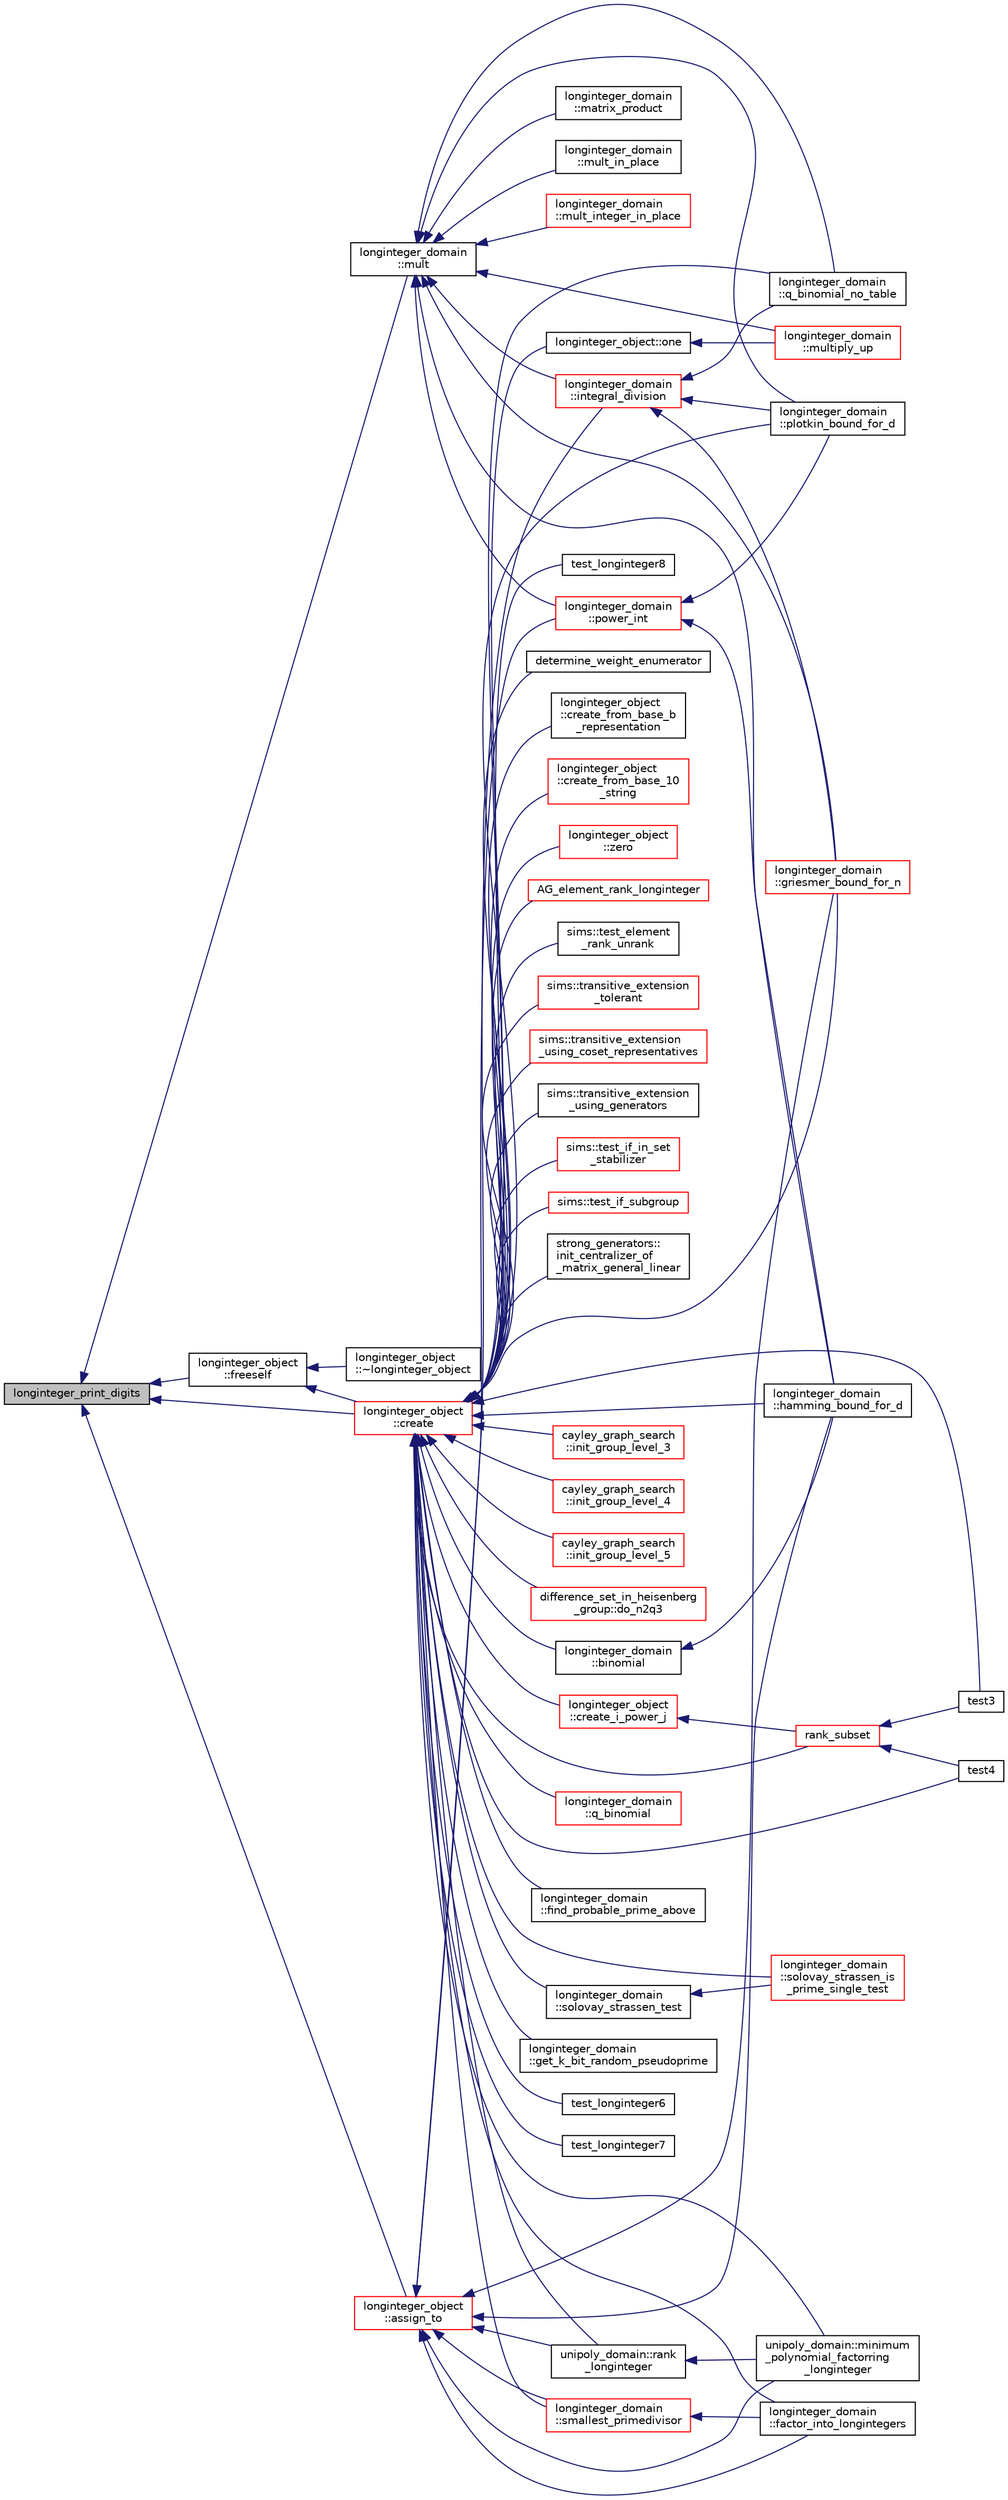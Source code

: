 digraph "longinteger_print_digits"
{
  edge [fontname="Helvetica",fontsize="10",labelfontname="Helvetica",labelfontsize="10"];
  node [fontname="Helvetica",fontsize="10",shape=record];
  rankdir="LR";
  Node296 [label="longinteger_print_digits",height=0.2,width=0.4,color="black", fillcolor="grey75", style="filled", fontcolor="black"];
  Node296 -> Node297 [dir="back",color="midnightblue",fontsize="10",style="solid",fontname="Helvetica"];
  Node297 [label="longinteger_domain\l::mult",height=0.2,width=0.4,color="black", fillcolor="white", style="filled",URL="$d2/d7a/classlonginteger__domain.html#add02b012364cf88ba81d81930b284c35"];
  Node297 -> Node298 [dir="back",color="midnightblue",fontsize="10",style="solid",fontname="Helvetica"];
  Node298 [label="longinteger_domain\l::mult_in_place",height=0.2,width=0.4,color="black", fillcolor="white", style="filled",URL="$d2/d7a/classlonginteger__domain.html#a999f4469b82a86e12b45a39fe7c0074d"];
  Node297 -> Node299 [dir="back",color="midnightblue",fontsize="10",style="solid",fontname="Helvetica"];
  Node299 [label="longinteger_domain\l::mult_integer_in_place",height=0.2,width=0.4,color="red", fillcolor="white", style="filled",URL="$d2/d7a/classlonginteger__domain.html#a02a15ae41f4c5a6144267a1bbdafe038"];
  Node297 -> Node301 [dir="back",color="midnightblue",fontsize="10",style="solid",fontname="Helvetica"];
  Node301 [label="longinteger_domain\l::multiply_up",height=0.2,width=0.4,color="red", fillcolor="white", style="filled",URL="$d2/d7a/classlonginteger__domain.html#a65d533a72b585214a10374b4a18eb713"];
  Node297 -> Node304 [dir="back",color="midnightblue",fontsize="10",style="solid",fontname="Helvetica"];
  Node304 [label="longinteger_domain\l::integral_division",height=0.2,width=0.4,color="red", fillcolor="white", style="filled",URL="$d2/d7a/classlonginteger__domain.html#a1ecbac0518646945d9633a86844846aa"];
  Node304 -> Node321 [dir="back",color="midnightblue",fontsize="10",style="solid",fontname="Helvetica"];
  Node321 [label="longinteger_domain\l::q_binomial_no_table",height=0.2,width=0.4,color="black", fillcolor="white", style="filled",URL="$d2/d7a/classlonginteger__domain.html#a2e84c4789cedf65f616992c323a7f610"];
  Node304 -> Node323 [dir="back",color="midnightblue",fontsize="10",style="solid",fontname="Helvetica"];
  Node323 [label="longinteger_domain\l::plotkin_bound_for_d",height=0.2,width=0.4,color="black", fillcolor="white", style="filled",URL="$d2/d7a/classlonginteger__domain.html#ad8c2e4994b290f8ddf97e431f613e9da"];
  Node304 -> Node324 [dir="back",color="midnightblue",fontsize="10",style="solid",fontname="Helvetica"];
  Node324 [label="longinteger_domain\l::griesmer_bound_for_n",height=0.2,width=0.4,color="red", fillcolor="white", style="filled",URL="$d2/d7a/classlonginteger__domain.html#af4d670e98c803dbce5433484af0e7b7d"];
  Node297 -> Node326 [dir="back",color="midnightblue",fontsize="10",style="solid",fontname="Helvetica"];
  Node326 [label="longinteger_domain\l::power_int",height=0.2,width=0.4,color="red", fillcolor="white", style="filled",URL="$d2/d7a/classlonginteger__domain.html#adcc45b3b48746fa78c20881cd2553ab6"];
  Node326 -> Node328 [dir="back",color="midnightblue",fontsize="10",style="solid",fontname="Helvetica"];
  Node328 [label="longinteger_domain\l::hamming_bound_for_d",height=0.2,width=0.4,color="black", fillcolor="white", style="filled",URL="$d2/d7a/classlonginteger__domain.html#a8286a3807d17fc93efa298fe34b5428b"];
  Node326 -> Node323 [dir="back",color="midnightblue",fontsize="10",style="solid",fontname="Helvetica"];
  Node297 -> Node321 [dir="back",color="midnightblue",fontsize="10",style="solid",fontname="Helvetica"];
  Node297 -> Node329 [dir="back",color="midnightblue",fontsize="10",style="solid",fontname="Helvetica"];
  Node329 [label="longinteger_domain\l::matrix_product",height=0.2,width=0.4,color="black", fillcolor="white", style="filled",URL="$d2/d7a/classlonginteger__domain.html#acf1267141342f981b53103794d1ee3d0"];
  Node297 -> Node328 [dir="back",color="midnightblue",fontsize="10",style="solid",fontname="Helvetica"];
  Node297 -> Node323 [dir="back",color="midnightblue",fontsize="10",style="solid",fontname="Helvetica"];
  Node297 -> Node324 [dir="back",color="midnightblue",fontsize="10",style="solid",fontname="Helvetica"];
  Node296 -> Node330 [dir="back",color="midnightblue",fontsize="10",style="solid",fontname="Helvetica"];
  Node330 [label="longinteger_object\l::freeself",height=0.2,width=0.4,color="black", fillcolor="white", style="filled",URL="$dd/d7e/classlonginteger__object.html#a06450f8c4795d81da6d680830ef958a1"];
  Node330 -> Node331 [dir="back",color="midnightblue",fontsize="10",style="solid",fontname="Helvetica"];
  Node331 [label="longinteger_object\l::~longinteger_object",height=0.2,width=0.4,color="black", fillcolor="white", style="filled",URL="$dd/d7e/classlonginteger__object.html#a5ff2f8430abfa5e8728d204379577d53"];
  Node330 -> Node332 [dir="back",color="midnightblue",fontsize="10",style="solid",fontname="Helvetica"];
  Node332 [label="longinteger_object\l::create",height=0.2,width=0.4,color="red", fillcolor="white", style="filled",URL="$dd/d7e/classlonginteger__object.html#a95d2eebc60849c3963a49298b1f498c2"];
  Node332 -> Node333 [dir="back",color="midnightblue",fontsize="10",style="solid",fontname="Helvetica"];
  Node333 [label="cayley_graph_search\l::init_group_level_3",height=0.2,width=0.4,color="red", fillcolor="white", style="filled",URL="$de/dae/classcayley__graph__search.html#a7c936e674e8ea64597fa37ae5aa71c71"];
  Node332 -> Node338 [dir="back",color="midnightblue",fontsize="10",style="solid",fontname="Helvetica"];
  Node338 [label="cayley_graph_search\l::init_group_level_4",height=0.2,width=0.4,color="red", fillcolor="white", style="filled",URL="$de/dae/classcayley__graph__search.html#a6593f90cd91bea8c23fe71acca05655e"];
  Node332 -> Node339 [dir="back",color="midnightblue",fontsize="10",style="solid",fontname="Helvetica"];
  Node339 [label="cayley_graph_search\l::init_group_level_5",height=0.2,width=0.4,color="red", fillcolor="white", style="filled",URL="$de/dae/classcayley__graph__search.html#ab4427f6ab65833dae31a18f44a5d6d7a"];
  Node332 -> Node340 [dir="back",color="midnightblue",fontsize="10",style="solid",fontname="Helvetica"];
  Node340 [label="difference_set_in_heisenberg\l_group::do_n2q3",height=0.2,width=0.4,color="red", fillcolor="white", style="filled",URL="$de/d8a/classdifference__set__in__heisenberg__group.html#aca82ff116dd5d17cfbb311e809b6d023"];
  Node332 -> Node343 [dir="back",color="midnightblue",fontsize="10",style="solid",fontname="Helvetica"];
  Node343 [label="test3",height=0.2,width=0.4,color="black", fillcolor="white", style="filled",URL="$de/ded/test2_8_c.html#a6d0455dd5c30adda100e95f0423c786e"];
  Node332 -> Node344 [dir="back",color="midnightblue",fontsize="10",style="solid",fontname="Helvetica"];
  Node344 [label="test4",height=0.2,width=0.4,color="black", fillcolor="white", style="filled",URL="$de/ded/test2_8_c.html#a327d8cef466a7560ead5eb3995c0cbae"];
  Node332 -> Node345 [dir="back",color="midnightblue",fontsize="10",style="solid",fontname="Helvetica"];
  Node345 [label="rank_subset",height=0.2,width=0.4,color="red", fillcolor="white", style="filled",URL="$de/ded/test2_8_c.html#abf5de6698fa2a247092d09eb65dbec60"];
  Node345 -> Node343 [dir="back",color="midnightblue",fontsize="10",style="solid",fontname="Helvetica"];
  Node345 -> Node344 [dir="back",color="midnightblue",fontsize="10",style="solid",fontname="Helvetica"];
  Node332 -> Node457 [dir="back",color="midnightblue",fontsize="10",style="solid",fontname="Helvetica"];
  Node457 [label="longinteger_domain\l::binomial",height=0.2,width=0.4,color="black", fillcolor="white", style="filled",URL="$d2/d7a/classlonginteger__domain.html#a7033ded284ed653b596f84028ffeda83"];
  Node457 -> Node328 [dir="back",color="midnightblue",fontsize="10",style="solid",fontname="Helvetica"];
  Node332 -> Node458 [dir="back",color="midnightblue",fontsize="10",style="solid",fontname="Helvetica"];
  Node458 [label="longinteger_domain\l::q_binomial",height=0.2,width=0.4,color="red", fillcolor="white", style="filled",URL="$d2/d7a/classlonginteger__domain.html#af61533e040d0f62d3537c5f96370c37c"];
  Node332 -> Node321 [dir="back",color="midnightblue",fontsize="10",style="solid",fontname="Helvetica"];
  Node332 -> Node311 [dir="back",color="midnightblue",fontsize="10",style="solid",fontname="Helvetica"];
  Node311 [label="longinteger_domain\l::smallest_primedivisor",height=0.2,width=0.4,color="red", fillcolor="white", style="filled",URL="$d2/d7a/classlonginteger__domain.html#a70d8dddc346b041c751a135e793a2689"];
  Node311 -> Node312 [dir="back",color="midnightblue",fontsize="10",style="solid",fontname="Helvetica"];
  Node312 [label="longinteger_domain\l::factor_into_longintegers",height=0.2,width=0.4,color="black", fillcolor="white", style="filled",URL="$d2/d7a/classlonginteger__domain.html#aba5c9b9b4a3286551fb3bc5e102e2b63"];
  Node332 -> Node312 [dir="back",color="midnightblue",fontsize="10",style="solid",fontname="Helvetica"];
  Node332 -> Node318 [dir="back",color="midnightblue",fontsize="10",style="solid",fontname="Helvetica"];
  Node318 [label="longinteger_domain\l::find_probable_prime_above",height=0.2,width=0.4,color="black", fillcolor="white", style="filled",URL="$d2/d7a/classlonginteger__domain.html#a46944b99c740242bfe23a86b50d6a60d"];
  Node332 -> Node316 [dir="back",color="midnightblue",fontsize="10",style="solid",fontname="Helvetica"];
  Node316 [label="longinteger_domain\l::solovay_strassen_is\l_prime_single_test",height=0.2,width=0.4,color="red", fillcolor="white", style="filled",URL="$d2/d7a/classlonginteger__domain.html#a818b8c30812875d45041a6aaaa335589"];
  Node332 -> Node315 [dir="back",color="midnightblue",fontsize="10",style="solid",fontname="Helvetica"];
  Node315 [label="longinteger_domain\l::solovay_strassen_test",height=0.2,width=0.4,color="black", fillcolor="white", style="filled",URL="$d2/d7a/classlonginteger__domain.html#a91e8824ed631a5b32239e3d9027d6578"];
  Node315 -> Node316 [dir="back",color="midnightblue",fontsize="10",style="solid",fontname="Helvetica"];
  Node332 -> Node460 [dir="back",color="midnightblue",fontsize="10",style="solid",fontname="Helvetica"];
  Node460 [label="longinteger_domain\l::get_k_bit_random_pseudoprime",height=0.2,width=0.4,color="black", fillcolor="white", style="filled",URL="$d2/d7a/classlonginteger__domain.html#a6366e067c17ed40c7168961cf10b2e9d"];
  Node332 -> Node328 [dir="back",color="midnightblue",fontsize="10",style="solid",fontname="Helvetica"];
  Node332 -> Node323 [dir="back",color="midnightblue",fontsize="10",style="solid",fontname="Helvetica"];
  Node332 -> Node324 [dir="back",color="midnightblue",fontsize="10",style="solid",fontname="Helvetica"];
  Node332 -> Node461 [dir="back",color="midnightblue",fontsize="10",style="solid",fontname="Helvetica"];
  Node461 [label="test_longinteger6",height=0.2,width=0.4,color="black", fillcolor="white", style="filled",URL="$d6/d94/longinteger__domain_8_c.html#ad78d3cbf43d68a8e869de5c4b9ec7270"];
  Node332 -> Node462 [dir="back",color="midnightblue",fontsize="10",style="solid",fontname="Helvetica"];
  Node462 [label="test_longinteger7",height=0.2,width=0.4,color="black", fillcolor="white", style="filled",URL="$d6/d94/longinteger__domain_8_c.html#a7c9b08fdee098a02619ee54854b37402"];
  Node332 -> Node463 [dir="back",color="midnightblue",fontsize="10",style="solid",fontname="Helvetica"];
  Node463 [label="test_longinteger8",height=0.2,width=0.4,color="black", fillcolor="white", style="filled",URL="$d6/d94/longinteger__domain_8_c.html#a326c3423e5bf4e9eb64017044b3b9c31"];
  Node332 -> Node464 [dir="back",color="midnightblue",fontsize="10",style="solid",fontname="Helvetica"];
  Node464 [label="determine_weight_enumerator",height=0.2,width=0.4,color="black", fillcolor="white", style="filled",URL="$d6/d94/longinteger__domain_8_c.html#abb1c062e06118b77cea684f245ebaf0a"];
  Node332 -> Node465 [dir="back",color="midnightblue",fontsize="10",style="solid",fontname="Helvetica"];
  Node465 [label="longinteger_object\l::create_from_base_b\l_representation",height=0.2,width=0.4,color="black", fillcolor="white", style="filled",URL="$dd/d7e/classlonginteger__object.html#a06bc0298bac1ff9dbe29fb037948d8f2"];
  Node332 -> Node466 [dir="back",color="midnightblue",fontsize="10",style="solid",fontname="Helvetica"];
  Node466 [label="longinteger_object\l::create_from_base_10\l_string",height=0.2,width=0.4,color="red", fillcolor="white", style="filled",URL="$dd/d7e/classlonginteger__object.html#a150fd7670370aa1e497d07a9b5038d09"];
  Node332 -> Node481 [dir="back",color="midnightblue",fontsize="10",style="solid",fontname="Helvetica"];
  Node481 [label="longinteger_object\l::zero",height=0.2,width=0.4,color="red", fillcolor="white", style="filled",URL="$dd/d7e/classlonginteger__object.html#a6cdf946c2eb5e3e71ffb534716fa8a86"];
  Node332 -> Node646 [dir="back",color="midnightblue",fontsize="10",style="solid",fontname="Helvetica"];
  Node646 [label="longinteger_object::one",height=0.2,width=0.4,color="black", fillcolor="white", style="filled",URL="$dd/d7e/classlonginteger__object.html#a42ab2cb2b99f33da5eacd84039fee701"];
  Node646 -> Node301 [dir="back",color="midnightblue",fontsize="10",style="solid",fontname="Helvetica"];
  Node332 -> Node647 [dir="back",color="midnightblue",fontsize="10",style="solid",fontname="Helvetica"];
  Node647 [label="longinteger_object\l::create_i_power_j",height=0.2,width=0.4,color="red", fillcolor="white", style="filled",URL="$dd/d7e/classlonginteger__object.html#abd7f646a9077ab9a8c2754c221ae8e2a"];
  Node647 -> Node345 [dir="back",color="midnightblue",fontsize="10",style="solid",fontname="Helvetica"];
  Node332 -> Node674 [dir="back",color="midnightblue",fontsize="10",style="solid",fontname="Helvetica"];
  Node674 [label="unipoly_domain::rank\l_longinteger",height=0.2,width=0.4,color="black", fillcolor="white", style="filled",URL="$da/d3c/classunipoly__domain.html#a555bcddca6df95430fa098a5cc9fcd19"];
  Node674 -> Node675 [dir="back",color="midnightblue",fontsize="10",style="solid",fontname="Helvetica"];
  Node675 [label="unipoly_domain::minimum\l_polynomial_factorring\l_longinteger",height=0.2,width=0.4,color="black", fillcolor="white", style="filled",URL="$da/d3c/classunipoly__domain.html#a2c953e21fad2df88627ac8a289f3a77b"];
  Node332 -> Node675 [dir="back",color="midnightblue",fontsize="10",style="solid",fontname="Helvetica"];
  Node332 -> Node676 [dir="back",color="midnightblue",fontsize="10",style="solid",fontname="Helvetica"];
  Node676 [label="AG_element_rank_longinteger",height=0.2,width=0.4,color="red", fillcolor="white", style="filled",URL="$df/de4/projective_8_c.html#ac13377076b1f78e7a883eade63d2d6f6"];
  Node332 -> Node632 [dir="back",color="midnightblue",fontsize="10",style="solid",fontname="Helvetica"];
  Node632 [label="sims::test_element\l_rank_unrank",height=0.2,width=0.4,color="black", fillcolor="white", style="filled",URL="$d9/df3/classsims.html#af0dc692d7920ab6e6cd4a79778faa6e0"];
  Node332 -> Node683 [dir="back",color="midnightblue",fontsize="10",style="solid",fontname="Helvetica"];
  Node683 [label="sims::transitive_extension\l_tolerant",height=0.2,width=0.4,color="red", fillcolor="white", style="filled",URL="$d9/df3/classsims.html#a826450b2a9f6edb57f02dd84cb43dd28"];
  Node332 -> Node685 [dir="back",color="midnightblue",fontsize="10",style="solid",fontname="Helvetica"];
  Node685 [label="sims::transitive_extension\l_using_coset_representatives",height=0.2,width=0.4,color="red", fillcolor="white", style="filled",URL="$d9/df3/classsims.html#a16b0c199eba22eaf54b3900896725c44"];
  Node332 -> Node687 [dir="back",color="midnightblue",fontsize="10",style="solid",fontname="Helvetica"];
  Node687 [label="sims::transitive_extension\l_using_generators",height=0.2,width=0.4,color="black", fillcolor="white", style="filled",URL="$d9/df3/classsims.html#abe87d351a703b4966c4a7dc23b7bcdc3"];
  Node332 -> Node688 [dir="back",color="midnightblue",fontsize="10",style="solid",fontname="Helvetica"];
  Node688 [label="sims::test_if_in_set\l_stabilizer",height=0.2,width=0.4,color="red", fillcolor="white", style="filled",URL="$d9/df3/classsims.html#abe588043fe8f4e073169e80ad696b3ea"];
  Node332 -> Node633 [dir="back",color="midnightblue",fontsize="10",style="solid",fontname="Helvetica"];
  Node633 [label="sims::test_if_subgroup",height=0.2,width=0.4,color="red", fillcolor="white", style="filled",URL="$d9/df3/classsims.html#a60f53e947f3a0949805cf0e422749bf5"];
  Node332 -> Node689 [dir="back",color="midnightblue",fontsize="10",style="solid",fontname="Helvetica"];
  Node689 [label="strong_generators::\linit_centralizer_of\l_matrix_general_linear",height=0.2,width=0.4,color="black", fillcolor="white", style="filled",URL="$dc/d09/classstrong__generators.html#a32d3dac9a96e73497b2e8f822d7e0038"];
  Node296 -> Node332 [dir="back",color="midnightblue",fontsize="10",style="solid",fontname="Helvetica"];
  Node296 -> Node752 [dir="back",color="midnightblue",fontsize="10",style="solid",fontname="Helvetica"];
  Node752 [label="longinteger_object\l::assign_to",height=0.2,width=0.4,color="red", fillcolor="white", style="filled",URL="$dd/d7e/classlonginteger__object.html#a891b9d0947bfce181245ab5cffe9482a"];
  Node752 -> Node304 [dir="back",color="midnightblue",fontsize="10",style="solid",fontname="Helvetica"];
  Node752 -> Node326 [dir="back",color="midnightblue",fontsize="10",style="solid",fontname="Helvetica"];
  Node752 -> Node311 [dir="back",color="midnightblue",fontsize="10",style="solid",fontname="Helvetica"];
  Node752 -> Node312 [dir="back",color="midnightblue",fontsize="10",style="solid",fontname="Helvetica"];
  Node752 -> Node328 [dir="back",color="midnightblue",fontsize="10",style="solid",fontname="Helvetica"];
  Node752 -> Node324 [dir="back",color="midnightblue",fontsize="10",style="solid",fontname="Helvetica"];
  Node752 -> Node674 [dir="back",color="midnightblue",fontsize="10",style="solid",fontname="Helvetica"];
  Node752 -> Node675 [dir="back",color="midnightblue",fontsize="10",style="solid",fontname="Helvetica"];
}
